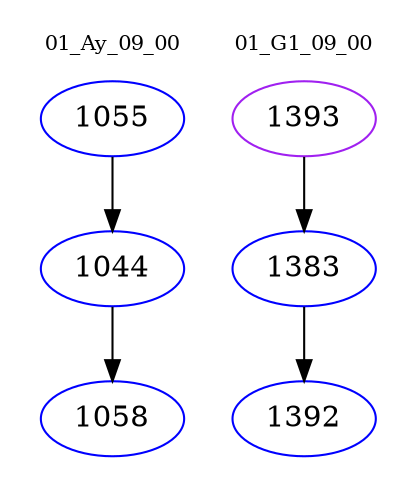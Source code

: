 digraph{
subgraph cluster_0 {
color = white
label = "01_Ay_09_00";
fontsize=10;
T0_1055 [label="1055", color="blue"]
T0_1055 -> T0_1044 [color="black"]
T0_1044 [label="1044", color="blue"]
T0_1044 -> T0_1058 [color="black"]
T0_1058 [label="1058", color="blue"]
}
subgraph cluster_1 {
color = white
label = "01_G1_09_00";
fontsize=10;
T1_1393 [label="1393", color="purple"]
T1_1393 -> T1_1383 [color="black"]
T1_1383 [label="1383", color="blue"]
T1_1383 -> T1_1392 [color="black"]
T1_1392 [label="1392", color="blue"]
}
}
